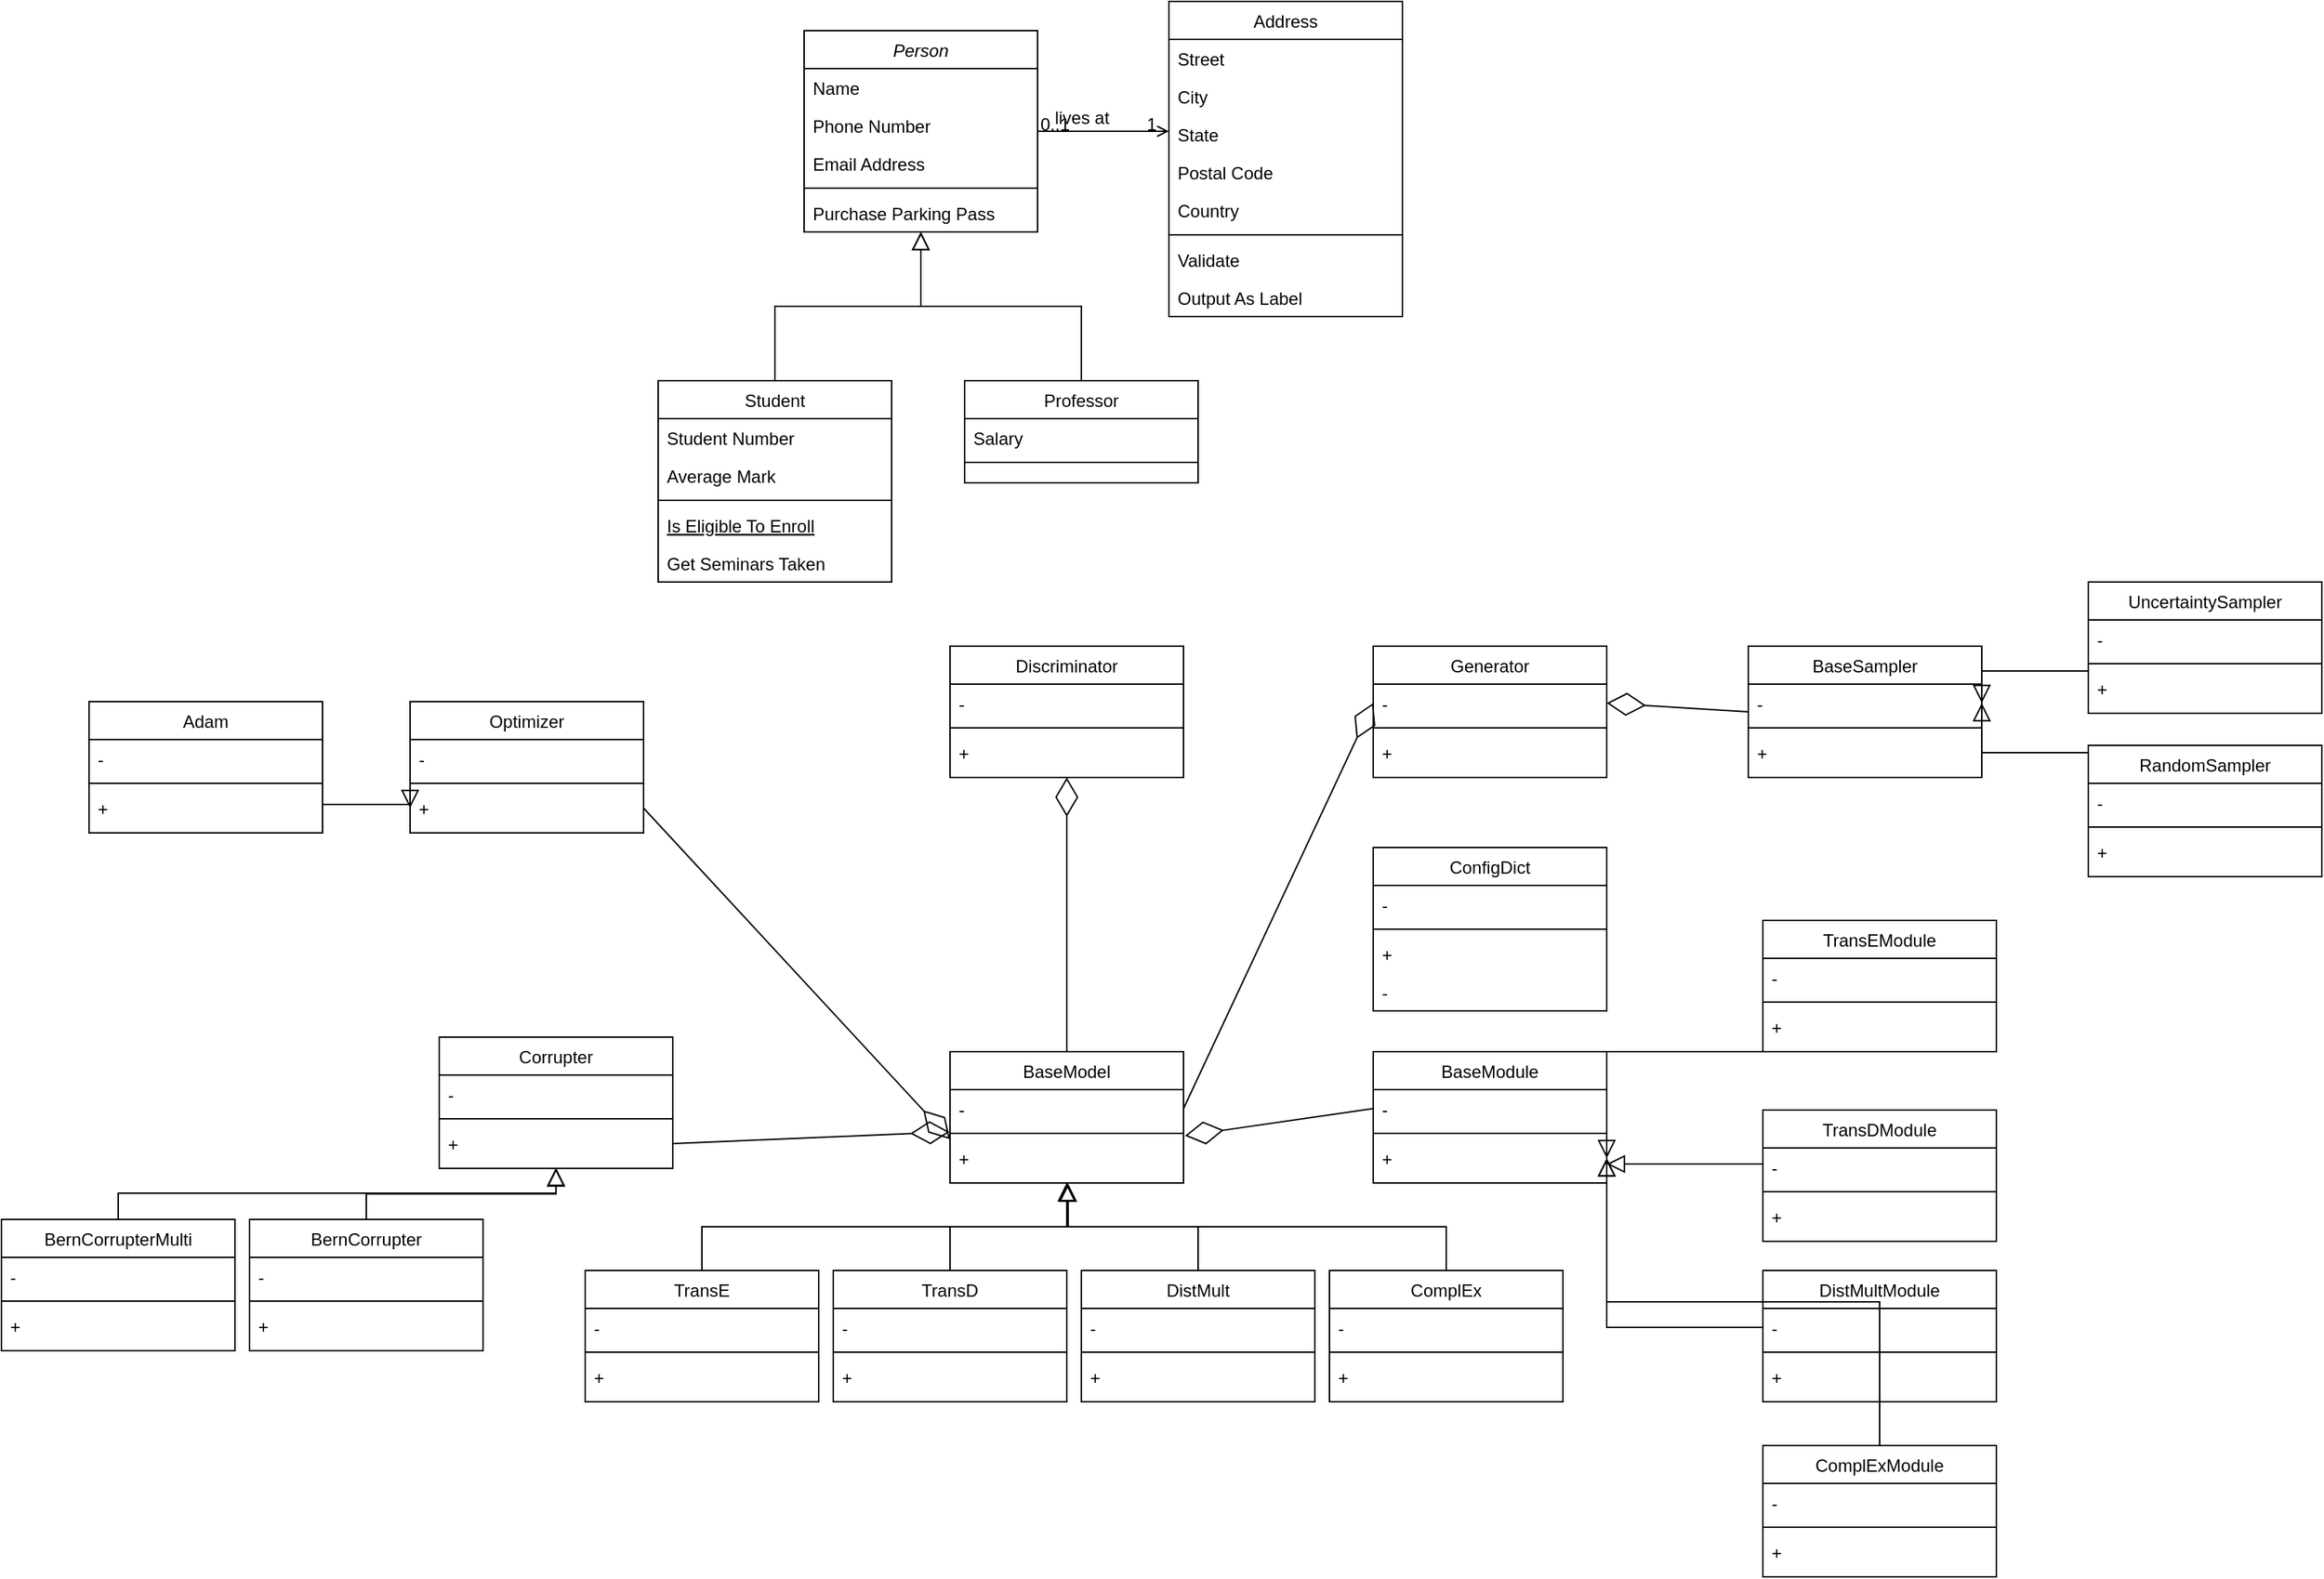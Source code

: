 <mxfile version="15.8.3" type="device"><diagram id="C5RBs43oDa-KdzZeNtuy" name="Page-1"><mxGraphModel dx="1865" dy="1716" grid="1" gridSize="10" guides="1" tooltips="1" connect="1" arrows="1" fold="1" page="1" pageScale="1" pageWidth="827" pageHeight="1169" math="0" shadow="0"><root><mxCell id="WIyWlLk6GJQsqaUBKTNV-0"/><mxCell id="WIyWlLk6GJQsqaUBKTNV-1" parent="WIyWlLk6GJQsqaUBKTNV-0"/><mxCell id="zkfFHV4jXpPFQw0GAbJ--0" value="Person" style="swimlane;fontStyle=2;align=center;verticalAlign=top;childLayout=stackLayout;horizontal=1;startSize=26;horizontalStack=0;resizeParent=1;resizeLast=0;collapsible=1;marginBottom=0;rounded=0;shadow=0;strokeWidth=1;" parent="WIyWlLk6GJQsqaUBKTNV-1" vertex="1"><mxGeometry x="170" y="-850" width="160" height="138" as="geometry"><mxRectangle x="230" y="140" width="160" height="26" as="alternateBounds"/></mxGeometry></mxCell><mxCell id="zkfFHV4jXpPFQw0GAbJ--1" value="Name" style="text;align=left;verticalAlign=top;spacingLeft=4;spacingRight=4;overflow=hidden;rotatable=0;points=[[0,0.5],[1,0.5]];portConstraint=eastwest;" parent="zkfFHV4jXpPFQw0GAbJ--0" vertex="1"><mxGeometry y="26" width="160" height="26" as="geometry"/></mxCell><mxCell id="zkfFHV4jXpPFQw0GAbJ--2" value="Phone Number" style="text;align=left;verticalAlign=top;spacingLeft=4;spacingRight=4;overflow=hidden;rotatable=0;points=[[0,0.5],[1,0.5]];portConstraint=eastwest;rounded=0;shadow=0;html=0;" parent="zkfFHV4jXpPFQw0GAbJ--0" vertex="1"><mxGeometry y="52" width="160" height="26" as="geometry"/></mxCell><mxCell id="zkfFHV4jXpPFQw0GAbJ--3" value="Email Address" style="text;align=left;verticalAlign=top;spacingLeft=4;spacingRight=4;overflow=hidden;rotatable=0;points=[[0,0.5],[1,0.5]];portConstraint=eastwest;rounded=0;shadow=0;html=0;" parent="zkfFHV4jXpPFQw0GAbJ--0" vertex="1"><mxGeometry y="78" width="160" height="26" as="geometry"/></mxCell><mxCell id="zkfFHV4jXpPFQw0GAbJ--4" value="" style="line;html=1;strokeWidth=1;align=left;verticalAlign=middle;spacingTop=-1;spacingLeft=3;spacingRight=3;rotatable=0;labelPosition=right;points=[];portConstraint=eastwest;" parent="zkfFHV4jXpPFQw0GAbJ--0" vertex="1"><mxGeometry y="104" width="160" height="8" as="geometry"/></mxCell><mxCell id="zkfFHV4jXpPFQw0GAbJ--5" value="Purchase Parking Pass" style="text;align=left;verticalAlign=top;spacingLeft=4;spacingRight=4;overflow=hidden;rotatable=0;points=[[0,0.5],[1,0.5]];portConstraint=eastwest;" parent="zkfFHV4jXpPFQw0GAbJ--0" vertex="1"><mxGeometry y="112" width="160" height="26" as="geometry"/></mxCell><mxCell id="zkfFHV4jXpPFQw0GAbJ--6" value="Student" style="swimlane;fontStyle=0;align=center;verticalAlign=top;childLayout=stackLayout;horizontal=1;startSize=26;horizontalStack=0;resizeParent=1;resizeLast=0;collapsible=1;marginBottom=0;rounded=0;shadow=0;strokeWidth=1;" parent="WIyWlLk6GJQsqaUBKTNV-1" vertex="1"><mxGeometry x="70" y="-610" width="160" height="138" as="geometry"><mxRectangle x="130" y="380" width="160" height="26" as="alternateBounds"/></mxGeometry></mxCell><mxCell id="zkfFHV4jXpPFQw0GAbJ--7" value="Student Number" style="text;align=left;verticalAlign=top;spacingLeft=4;spacingRight=4;overflow=hidden;rotatable=0;points=[[0,0.5],[1,0.5]];portConstraint=eastwest;" parent="zkfFHV4jXpPFQw0GAbJ--6" vertex="1"><mxGeometry y="26" width="160" height="26" as="geometry"/></mxCell><mxCell id="zkfFHV4jXpPFQw0GAbJ--8" value="Average Mark" style="text;align=left;verticalAlign=top;spacingLeft=4;spacingRight=4;overflow=hidden;rotatable=0;points=[[0,0.5],[1,0.5]];portConstraint=eastwest;rounded=0;shadow=0;html=0;" parent="zkfFHV4jXpPFQw0GAbJ--6" vertex="1"><mxGeometry y="52" width="160" height="26" as="geometry"/></mxCell><mxCell id="zkfFHV4jXpPFQw0GAbJ--9" value="" style="line;html=1;strokeWidth=1;align=left;verticalAlign=middle;spacingTop=-1;spacingLeft=3;spacingRight=3;rotatable=0;labelPosition=right;points=[];portConstraint=eastwest;" parent="zkfFHV4jXpPFQw0GAbJ--6" vertex="1"><mxGeometry y="78" width="160" height="8" as="geometry"/></mxCell><mxCell id="zkfFHV4jXpPFQw0GAbJ--10" value="Is Eligible To Enroll" style="text;align=left;verticalAlign=top;spacingLeft=4;spacingRight=4;overflow=hidden;rotatable=0;points=[[0,0.5],[1,0.5]];portConstraint=eastwest;fontStyle=4" parent="zkfFHV4jXpPFQw0GAbJ--6" vertex="1"><mxGeometry y="86" width="160" height="26" as="geometry"/></mxCell><mxCell id="zkfFHV4jXpPFQw0GAbJ--11" value="Get Seminars Taken" style="text;align=left;verticalAlign=top;spacingLeft=4;spacingRight=4;overflow=hidden;rotatable=0;points=[[0,0.5],[1,0.5]];portConstraint=eastwest;" parent="zkfFHV4jXpPFQw0GAbJ--6" vertex="1"><mxGeometry y="112" width="160" height="26" as="geometry"/></mxCell><mxCell id="zkfFHV4jXpPFQw0GAbJ--12" value="" style="endArrow=block;endSize=10;endFill=0;shadow=0;strokeWidth=1;rounded=0;edgeStyle=elbowEdgeStyle;elbow=vertical;" parent="WIyWlLk6GJQsqaUBKTNV-1" source="zkfFHV4jXpPFQw0GAbJ--6" target="zkfFHV4jXpPFQw0GAbJ--0" edge="1"><mxGeometry width="160" relative="1" as="geometry"><mxPoint x="150" y="-767" as="sourcePoint"/><mxPoint x="150" y="-767" as="targetPoint"/></mxGeometry></mxCell><mxCell id="zkfFHV4jXpPFQw0GAbJ--13" value="Professor" style="swimlane;fontStyle=0;align=center;verticalAlign=top;childLayout=stackLayout;horizontal=1;startSize=26;horizontalStack=0;resizeParent=1;resizeLast=0;collapsible=1;marginBottom=0;rounded=0;shadow=0;strokeWidth=1;" parent="WIyWlLk6GJQsqaUBKTNV-1" vertex="1"><mxGeometry x="280" y="-610" width="160" height="70" as="geometry"><mxRectangle x="340" y="380" width="170" height="26" as="alternateBounds"/></mxGeometry></mxCell><mxCell id="zkfFHV4jXpPFQw0GAbJ--14" value="Salary" style="text;align=left;verticalAlign=top;spacingLeft=4;spacingRight=4;overflow=hidden;rotatable=0;points=[[0,0.5],[1,0.5]];portConstraint=eastwest;" parent="zkfFHV4jXpPFQw0GAbJ--13" vertex="1"><mxGeometry y="26" width="160" height="26" as="geometry"/></mxCell><mxCell id="zkfFHV4jXpPFQw0GAbJ--15" value="" style="line;html=1;strokeWidth=1;align=left;verticalAlign=middle;spacingTop=-1;spacingLeft=3;spacingRight=3;rotatable=0;labelPosition=right;points=[];portConstraint=eastwest;" parent="zkfFHV4jXpPFQw0GAbJ--13" vertex="1"><mxGeometry y="52" width="160" height="8" as="geometry"/></mxCell><mxCell id="zkfFHV4jXpPFQw0GAbJ--16" value="" style="endArrow=block;endSize=10;endFill=0;shadow=0;strokeWidth=1;rounded=0;edgeStyle=elbowEdgeStyle;elbow=vertical;" parent="WIyWlLk6GJQsqaUBKTNV-1" source="zkfFHV4jXpPFQw0GAbJ--13" target="zkfFHV4jXpPFQw0GAbJ--0" edge="1"><mxGeometry width="160" relative="1" as="geometry"><mxPoint x="160" y="-597" as="sourcePoint"/><mxPoint x="260" y="-699" as="targetPoint"/></mxGeometry></mxCell><mxCell id="zkfFHV4jXpPFQw0GAbJ--17" value="Address" style="swimlane;fontStyle=0;align=center;verticalAlign=top;childLayout=stackLayout;horizontal=1;startSize=26;horizontalStack=0;resizeParent=1;resizeLast=0;collapsible=1;marginBottom=0;rounded=0;shadow=0;strokeWidth=1;" parent="WIyWlLk6GJQsqaUBKTNV-1" vertex="1"><mxGeometry x="420" y="-870" width="160" height="216" as="geometry"><mxRectangle x="550" y="140" width="160" height="26" as="alternateBounds"/></mxGeometry></mxCell><mxCell id="zkfFHV4jXpPFQw0GAbJ--18" value="Street" style="text;align=left;verticalAlign=top;spacingLeft=4;spacingRight=4;overflow=hidden;rotatable=0;points=[[0,0.5],[1,0.5]];portConstraint=eastwest;" parent="zkfFHV4jXpPFQw0GAbJ--17" vertex="1"><mxGeometry y="26" width="160" height="26" as="geometry"/></mxCell><mxCell id="zkfFHV4jXpPFQw0GAbJ--19" value="City" style="text;align=left;verticalAlign=top;spacingLeft=4;spacingRight=4;overflow=hidden;rotatable=0;points=[[0,0.5],[1,0.5]];portConstraint=eastwest;rounded=0;shadow=0;html=0;" parent="zkfFHV4jXpPFQw0GAbJ--17" vertex="1"><mxGeometry y="52" width="160" height="26" as="geometry"/></mxCell><mxCell id="zkfFHV4jXpPFQw0GAbJ--20" value="State" style="text;align=left;verticalAlign=top;spacingLeft=4;spacingRight=4;overflow=hidden;rotatable=0;points=[[0,0.5],[1,0.5]];portConstraint=eastwest;rounded=0;shadow=0;html=0;" parent="zkfFHV4jXpPFQw0GAbJ--17" vertex="1"><mxGeometry y="78" width="160" height="26" as="geometry"/></mxCell><mxCell id="zkfFHV4jXpPFQw0GAbJ--21" value="Postal Code" style="text;align=left;verticalAlign=top;spacingLeft=4;spacingRight=4;overflow=hidden;rotatable=0;points=[[0,0.5],[1,0.5]];portConstraint=eastwest;rounded=0;shadow=0;html=0;" parent="zkfFHV4jXpPFQw0GAbJ--17" vertex="1"><mxGeometry y="104" width="160" height="26" as="geometry"/></mxCell><mxCell id="zkfFHV4jXpPFQw0GAbJ--22" value="Country" style="text;align=left;verticalAlign=top;spacingLeft=4;spacingRight=4;overflow=hidden;rotatable=0;points=[[0,0.5],[1,0.5]];portConstraint=eastwest;rounded=0;shadow=0;html=0;" parent="zkfFHV4jXpPFQw0GAbJ--17" vertex="1"><mxGeometry y="130" width="160" height="26" as="geometry"/></mxCell><mxCell id="zkfFHV4jXpPFQw0GAbJ--23" value="" style="line;html=1;strokeWidth=1;align=left;verticalAlign=middle;spacingTop=-1;spacingLeft=3;spacingRight=3;rotatable=0;labelPosition=right;points=[];portConstraint=eastwest;" parent="zkfFHV4jXpPFQw0GAbJ--17" vertex="1"><mxGeometry y="156" width="160" height="8" as="geometry"/></mxCell><mxCell id="zkfFHV4jXpPFQw0GAbJ--24" value="Validate" style="text;align=left;verticalAlign=top;spacingLeft=4;spacingRight=4;overflow=hidden;rotatable=0;points=[[0,0.5],[1,0.5]];portConstraint=eastwest;" parent="zkfFHV4jXpPFQw0GAbJ--17" vertex="1"><mxGeometry y="164" width="160" height="26" as="geometry"/></mxCell><mxCell id="zkfFHV4jXpPFQw0GAbJ--25" value="Output As Label" style="text;align=left;verticalAlign=top;spacingLeft=4;spacingRight=4;overflow=hidden;rotatable=0;points=[[0,0.5],[1,0.5]];portConstraint=eastwest;" parent="zkfFHV4jXpPFQw0GAbJ--17" vertex="1"><mxGeometry y="190" width="160" height="26" as="geometry"/></mxCell><mxCell id="zkfFHV4jXpPFQw0GAbJ--26" value="" style="endArrow=open;shadow=0;strokeWidth=1;rounded=0;endFill=1;edgeStyle=elbowEdgeStyle;elbow=vertical;" parent="WIyWlLk6GJQsqaUBKTNV-1" source="zkfFHV4jXpPFQw0GAbJ--0" target="zkfFHV4jXpPFQw0GAbJ--17" edge="1"><mxGeometry x="0.5" y="41" relative="1" as="geometry"><mxPoint x="330" y="-778" as="sourcePoint"/><mxPoint x="490" y="-778" as="targetPoint"/><mxPoint x="-40" y="32" as="offset"/></mxGeometry></mxCell><mxCell id="zkfFHV4jXpPFQw0GAbJ--27" value="0..1" style="resizable=0;align=left;verticalAlign=bottom;labelBackgroundColor=none;fontSize=12;" parent="zkfFHV4jXpPFQw0GAbJ--26" connectable="0" vertex="1"><mxGeometry x="-1" relative="1" as="geometry"><mxPoint y="4" as="offset"/></mxGeometry></mxCell><mxCell id="zkfFHV4jXpPFQw0GAbJ--28" value="1" style="resizable=0;align=right;verticalAlign=bottom;labelBackgroundColor=none;fontSize=12;" parent="zkfFHV4jXpPFQw0GAbJ--26" connectable="0" vertex="1"><mxGeometry x="1" relative="1" as="geometry"><mxPoint x="-7" y="4" as="offset"/></mxGeometry></mxCell><mxCell id="zkfFHV4jXpPFQw0GAbJ--29" value="lives at" style="text;html=1;resizable=0;points=[];;align=center;verticalAlign=middle;labelBackgroundColor=none;rounded=0;shadow=0;strokeWidth=1;fontSize=12;" parent="zkfFHV4jXpPFQw0GAbJ--26" vertex="1" connectable="0"><mxGeometry x="0.5" y="49" relative="1" as="geometry"><mxPoint x="-38" y="40" as="offset"/></mxGeometry></mxCell><mxCell id="NubgHJMBc4jNdzSwaArG-0" value="Generator" style="swimlane;fontStyle=0;align=center;verticalAlign=top;childLayout=stackLayout;horizontal=1;startSize=26;horizontalStack=0;resizeParent=1;resizeLast=0;collapsible=1;marginBottom=0;rounded=0;shadow=0;strokeWidth=1;" vertex="1" parent="WIyWlLk6GJQsqaUBKTNV-1"><mxGeometry x="560" y="-428" width="160" height="90" as="geometry"><mxRectangle x="550" y="140" width="160" height="26" as="alternateBounds"/></mxGeometry></mxCell><mxCell id="NubgHJMBc4jNdzSwaArG-5" value="- " style="text;align=left;verticalAlign=top;spacingLeft=4;spacingRight=4;overflow=hidden;rotatable=0;points=[[0,0.5],[1,0.5]];portConstraint=eastwest;rounded=0;shadow=0;html=0;" vertex="1" parent="NubgHJMBc4jNdzSwaArG-0"><mxGeometry y="26" width="160" height="26" as="geometry"/></mxCell><mxCell id="NubgHJMBc4jNdzSwaArG-6" value="" style="line;html=1;strokeWidth=1;align=left;verticalAlign=middle;spacingTop=-1;spacingLeft=3;spacingRight=3;rotatable=0;labelPosition=right;points=[];portConstraint=eastwest;" vertex="1" parent="NubgHJMBc4jNdzSwaArG-0"><mxGeometry y="52" width="160" height="8" as="geometry"/></mxCell><mxCell id="NubgHJMBc4jNdzSwaArG-7" value="+ " style="text;align=left;verticalAlign=top;spacingLeft=4;spacingRight=4;overflow=hidden;rotatable=0;points=[[0,0.5],[1,0.5]];portConstraint=eastwest;" vertex="1" parent="NubgHJMBc4jNdzSwaArG-0"><mxGeometry y="60" width="160" height="26" as="geometry"/></mxCell><mxCell id="NubgHJMBc4jNdzSwaArG-10" value="Discriminator" style="swimlane;fontStyle=0;align=center;verticalAlign=top;childLayout=stackLayout;horizontal=1;startSize=26;horizontalStack=0;resizeParent=1;resizeLast=0;collapsible=1;marginBottom=0;rounded=0;shadow=0;strokeWidth=1;" vertex="1" parent="WIyWlLk6GJQsqaUBKTNV-1"><mxGeometry x="270" y="-428" width="160" height="90" as="geometry"><mxRectangle x="550" y="140" width="160" height="26" as="alternateBounds"/></mxGeometry></mxCell><mxCell id="NubgHJMBc4jNdzSwaArG-11" value="- " style="text;align=left;verticalAlign=top;spacingLeft=4;spacingRight=4;overflow=hidden;rotatable=0;points=[[0,0.5],[1,0.5]];portConstraint=eastwest;rounded=0;shadow=0;html=0;" vertex="1" parent="NubgHJMBc4jNdzSwaArG-10"><mxGeometry y="26" width="160" height="26" as="geometry"/></mxCell><mxCell id="NubgHJMBc4jNdzSwaArG-12" value="" style="line;html=1;strokeWidth=1;align=left;verticalAlign=middle;spacingTop=-1;spacingLeft=3;spacingRight=3;rotatable=0;labelPosition=right;points=[];portConstraint=eastwest;" vertex="1" parent="NubgHJMBc4jNdzSwaArG-10"><mxGeometry y="52" width="160" height="8" as="geometry"/></mxCell><mxCell id="NubgHJMBc4jNdzSwaArG-13" value="+ " style="text;align=left;verticalAlign=top;spacingLeft=4;spacingRight=4;overflow=hidden;rotatable=0;points=[[0,0.5],[1,0.5]];portConstraint=eastwest;" vertex="1" parent="NubgHJMBc4jNdzSwaArG-10"><mxGeometry y="60" width="160" height="26" as="geometry"/></mxCell><mxCell id="NubgHJMBc4jNdzSwaArG-14" value="BaseModel" style="swimlane;fontStyle=0;align=center;verticalAlign=top;childLayout=stackLayout;horizontal=1;startSize=26;horizontalStack=0;resizeParent=1;resizeLast=0;collapsible=1;marginBottom=0;rounded=0;shadow=0;strokeWidth=1;" vertex="1" parent="WIyWlLk6GJQsqaUBKTNV-1"><mxGeometry x="270" y="-150" width="160" height="90" as="geometry"><mxRectangle x="550" y="140" width="160" height="26" as="alternateBounds"/></mxGeometry></mxCell><mxCell id="NubgHJMBc4jNdzSwaArG-15" value="- " style="text;align=left;verticalAlign=top;spacingLeft=4;spacingRight=4;overflow=hidden;rotatable=0;points=[[0,0.5],[1,0.5]];portConstraint=eastwest;rounded=0;shadow=0;html=0;" vertex="1" parent="NubgHJMBc4jNdzSwaArG-14"><mxGeometry y="26" width="160" height="26" as="geometry"/></mxCell><mxCell id="NubgHJMBc4jNdzSwaArG-16" value="" style="line;html=1;strokeWidth=1;align=left;verticalAlign=middle;spacingTop=-1;spacingLeft=3;spacingRight=3;rotatable=0;labelPosition=right;points=[];portConstraint=eastwest;" vertex="1" parent="NubgHJMBc4jNdzSwaArG-14"><mxGeometry y="52" width="160" height="8" as="geometry"/></mxCell><mxCell id="NubgHJMBc4jNdzSwaArG-17" value="+ " style="text;align=left;verticalAlign=top;spacingLeft=4;spacingRight=4;overflow=hidden;rotatable=0;points=[[0,0.5],[1,0.5]];portConstraint=eastwest;" vertex="1" parent="NubgHJMBc4jNdzSwaArG-14"><mxGeometry y="60" width="160" height="26" as="geometry"/></mxCell><mxCell id="NubgHJMBc4jNdzSwaArG-18" value="TransE" style="swimlane;fontStyle=0;align=center;verticalAlign=top;childLayout=stackLayout;horizontal=1;startSize=26;horizontalStack=0;resizeParent=1;resizeLast=0;collapsible=1;marginBottom=0;rounded=0;shadow=0;strokeWidth=1;" vertex="1" parent="WIyWlLk6GJQsqaUBKTNV-1"><mxGeometry x="20" width="160" height="90" as="geometry"><mxRectangle x="550" y="140" width="160" height="26" as="alternateBounds"/></mxGeometry></mxCell><mxCell id="NubgHJMBc4jNdzSwaArG-19" value="- " style="text;align=left;verticalAlign=top;spacingLeft=4;spacingRight=4;overflow=hidden;rotatable=0;points=[[0,0.5],[1,0.5]];portConstraint=eastwest;rounded=0;shadow=0;html=0;" vertex="1" parent="NubgHJMBc4jNdzSwaArG-18"><mxGeometry y="26" width="160" height="26" as="geometry"/></mxCell><mxCell id="NubgHJMBc4jNdzSwaArG-20" value="" style="line;html=1;strokeWidth=1;align=left;verticalAlign=middle;spacingTop=-1;spacingLeft=3;spacingRight=3;rotatable=0;labelPosition=right;points=[];portConstraint=eastwest;" vertex="1" parent="NubgHJMBc4jNdzSwaArG-18"><mxGeometry y="52" width="160" height="8" as="geometry"/></mxCell><mxCell id="NubgHJMBc4jNdzSwaArG-21" value="+ " style="text;align=left;verticalAlign=top;spacingLeft=4;spacingRight=4;overflow=hidden;rotatable=0;points=[[0,0.5],[1,0.5]];portConstraint=eastwest;" vertex="1" parent="NubgHJMBc4jNdzSwaArG-18"><mxGeometry y="60" width="160" height="26" as="geometry"/></mxCell><mxCell id="NubgHJMBc4jNdzSwaArG-22" value="TransD" style="swimlane;fontStyle=0;align=center;verticalAlign=top;childLayout=stackLayout;horizontal=1;startSize=26;horizontalStack=0;resizeParent=1;resizeLast=0;collapsible=1;marginBottom=0;rounded=0;shadow=0;strokeWidth=1;" vertex="1" parent="WIyWlLk6GJQsqaUBKTNV-1"><mxGeometry x="190" width="160" height="90" as="geometry"><mxRectangle x="550" y="140" width="160" height="26" as="alternateBounds"/></mxGeometry></mxCell><mxCell id="NubgHJMBc4jNdzSwaArG-23" value="- " style="text;align=left;verticalAlign=top;spacingLeft=4;spacingRight=4;overflow=hidden;rotatable=0;points=[[0,0.5],[1,0.5]];portConstraint=eastwest;rounded=0;shadow=0;html=0;" vertex="1" parent="NubgHJMBc4jNdzSwaArG-22"><mxGeometry y="26" width="160" height="26" as="geometry"/></mxCell><mxCell id="NubgHJMBc4jNdzSwaArG-24" value="" style="line;html=1;strokeWidth=1;align=left;verticalAlign=middle;spacingTop=-1;spacingLeft=3;spacingRight=3;rotatable=0;labelPosition=right;points=[];portConstraint=eastwest;" vertex="1" parent="NubgHJMBc4jNdzSwaArG-22"><mxGeometry y="52" width="160" height="8" as="geometry"/></mxCell><mxCell id="NubgHJMBc4jNdzSwaArG-25" value="+ " style="text;align=left;verticalAlign=top;spacingLeft=4;spacingRight=4;overflow=hidden;rotatable=0;points=[[0,0.5],[1,0.5]];portConstraint=eastwest;" vertex="1" parent="NubgHJMBc4jNdzSwaArG-22"><mxGeometry y="60" width="160" height="26" as="geometry"/></mxCell><mxCell id="NubgHJMBc4jNdzSwaArG-26" value="DistMult" style="swimlane;fontStyle=0;align=center;verticalAlign=top;childLayout=stackLayout;horizontal=1;startSize=26;horizontalStack=0;resizeParent=1;resizeLast=0;collapsible=1;marginBottom=0;rounded=0;shadow=0;strokeWidth=1;" vertex="1" parent="WIyWlLk6GJQsqaUBKTNV-1"><mxGeometry x="360" width="160" height="90" as="geometry"><mxRectangle x="550" y="140" width="160" height="26" as="alternateBounds"/></mxGeometry></mxCell><mxCell id="NubgHJMBc4jNdzSwaArG-27" value="- " style="text;align=left;verticalAlign=top;spacingLeft=4;spacingRight=4;overflow=hidden;rotatable=0;points=[[0,0.5],[1,0.5]];portConstraint=eastwest;rounded=0;shadow=0;html=0;" vertex="1" parent="NubgHJMBc4jNdzSwaArG-26"><mxGeometry y="26" width="160" height="26" as="geometry"/></mxCell><mxCell id="NubgHJMBc4jNdzSwaArG-28" value="" style="line;html=1;strokeWidth=1;align=left;verticalAlign=middle;spacingTop=-1;spacingLeft=3;spacingRight=3;rotatable=0;labelPosition=right;points=[];portConstraint=eastwest;" vertex="1" parent="NubgHJMBc4jNdzSwaArG-26"><mxGeometry y="52" width="160" height="8" as="geometry"/></mxCell><mxCell id="NubgHJMBc4jNdzSwaArG-29" value="+ " style="text;align=left;verticalAlign=top;spacingLeft=4;spacingRight=4;overflow=hidden;rotatable=0;points=[[0,0.5],[1,0.5]];portConstraint=eastwest;" vertex="1" parent="NubgHJMBc4jNdzSwaArG-26"><mxGeometry y="60" width="160" height="26" as="geometry"/></mxCell><mxCell id="NubgHJMBc4jNdzSwaArG-30" value="ComplEx" style="swimlane;fontStyle=0;align=center;verticalAlign=top;childLayout=stackLayout;horizontal=1;startSize=26;horizontalStack=0;resizeParent=1;resizeLast=0;collapsible=1;marginBottom=0;rounded=0;shadow=0;strokeWidth=1;" vertex="1" parent="WIyWlLk6GJQsqaUBKTNV-1"><mxGeometry x="530" width="160" height="90" as="geometry"><mxRectangle x="550" y="140" width="160" height="26" as="alternateBounds"/></mxGeometry></mxCell><mxCell id="NubgHJMBc4jNdzSwaArG-31" value="- " style="text;align=left;verticalAlign=top;spacingLeft=4;spacingRight=4;overflow=hidden;rotatable=0;points=[[0,0.5],[1,0.5]];portConstraint=eastwest;rounded=0;shadow=0;html=0;" vertex="1" parent="NubgHJMBc4jNdzSwaArG-30"><mxGeometry y="26" width="160" height="26" as="geometry"/></mxCell><mxCell id="NubgHJMBc4jNdzSwaArG-32" value="" style="line;html=1;strokeWidth=1;align=left;verticalAlign=middle;spacingTop=-1;spacingLeft=3;spacingRight=3;rotatable=0;labelPosition=right;points=[];portConstraint=eastwest;" vertex="1" parent="NubgHJMBc4jNdzSwaArG-30"><mxGeometry y="52" width="160" height="8" as="geometry"/></mxCell><mxCell id="NubgHJMBc4jNdzSwaArG-33" value="+ " style="text;align=left;verticalAlign=top;spacingLeft=4;spacingRight=4;overflow=hidden;rotatable=0;points=[[0,0.5],[1,0.5]];portConstraint=eastwest;" vertex="1" parent="NubgHJMBc4jNdzSwaArG-30"><mxGeometry y="60" width="160" height="26" as="geometry"/></mxCell><mxCell id="NubgHJMBc4jNdzSwaArG-34" value="BaseModule" style="swimlane;fontStyle=0;align=center;verticalAlign=top;childLayout=stackLayout;horizontal=1;startSize=26;horizontalStack=0;resizeParent=1;resizeLast=0;collapsible=1;marginBottom=0;rounded=0;shadow=0;strokeWidth=1;" vertex="1" parent="WIyWlLk6GJQsqaUBKTNV-1"><mxGeometry x="560" y="-150" width="160" height="90" as="geometry"><mxRectangle x="550" y="140" width="160" height="26" as="alternateBounds"/></mxGeometry></mxCell><mxCell id="NubgHJMBc4jNdzSwaArG-35" value="- " style="text;align=left;verticalAlign=top;spacingLeft=4;spacingRight=4;overflow=hidden;rotatable=0;points=[[0,0.5],[1,0.5]];portConstraint=eastwest;rounded=0;shadow=0;html=0;" vertex="1" parent="NubgHJMBc4jNdzSwaArG-34"><mxGeometry y="26" width="160" height="26" as="geometry"/></mxCell><mxCell id="NubgHJMBc4jNdzSwaArG-36" value="" style="line;html=1;strokeWidth=1;align=left;verticalAlign=middle;spacingTop=-1;spacingLeft=3;spacingRight=3;rotatable=0;labelPosition=right;points=[];portConstraint=eastwest;" vertex="1" parent="NubgHJMBc4jNdzSwaArG-34"><mxGeometry y="52" width="160" height="8" as="geometry"/></mxCell><mxCell id="NubgHJMBc4jNdzSwaArG-37" value="+ " style="text;align=left;verticalAlign=top;spacingLeft=4;spacingRight=4;overflow=hidden;rotatable=0;points=[[0,0.5],[1,0.5]];portConstraint=eastwest;" vertex="1" parent="NubgHJMBc4jNdzSwaArG-34"><mxGeometry y="60" width="160" height="26" as="geometry"/></mxCell><mxCell id="NubgHJMBc4jNdzSwaArG-38" value="TransEModule" style="swimlane;fontStyle=0;align=center;verticalAlign=top;childLayout=stackLayout;horizontal=1;startSize=26;horizontalStack=0;resizeParent=1;resizeLast=0;collapsible=1;marginBottom=0;rounded=0;shadow=0;strokeWidth=1;" vertex="1" parent="WIyWlLk6GJQsqaUBKTNV-1"><mxGeometry x="827" y="-240" width="160" height="90" as="geometry"><mxRectangle x="550" y="140" width="160" height="26" as="alternateBounds"/></mxGeometry></mxCell><mxCell id="NubgHJMBc4jNdzSwaArG-39" value="- " style="text;align=left;verticalAlign=top;spacingLeft=4;spacingRight=4;overflow=hidden;rotatable=0;points=[[0,0.5],[1,0.5]];portConstraint=eastwest;rounded=0;shadow=0;html=0;" vertex="1" parent="NubgHJMBc4jNdzSwaArG-38"><mxGeometry y="26" width="160" height="26" as="geometry"/></mxCell><mxCell id="NubgHJMBc4jNdzSwaArG-40" value="" style="line;html=1;strokeWidth=1;align=left;verticalAlign=middle;spacingTop=-1;spacingLeft=3;spacingRight=3;rotatable=0;labelPosition=right;points=[];portConstraint=eastwest;" vertex="1" parent="NubgHJMBc4jNdzSwaArG-38"><mxGeometry y="52" width="160" height="8" as="geometry"/></mxCell><mxCell id="NubgHJMBc4jNdzSwaArG-41" value="+ " style="text;align=left;verticalAlign=top;spacingLeft=4;spacingRight=4;overflow=hidden;rotatable=0;points=[[0,0.5],[1,0.5]];portConstraint=eastwest;" vertex="1" parent="NubgHJMBc4jNdzSwaArG-38"><mxGeometry y="60" width="160" height="26" as="geometry"/></mxCell><mxCell id="NubgHJMBc4jNdzSwaArG-42" value="TransDModule" style="swimlane;fontStyle=0;align=center;verticalAlign=top;childLayout=stackLayout;horizontal=1;startSize=26;horizontalStack=0;resizeParent=1;resizeLast=0;collapsible=1;marginBottom=0;rounded=0;shadow=0;strokeWidth=1;" vertex="1" parent="WIyWlLk6GJQsqaUBKTNV-1"><mxGeometry x="827" y="-110" width="160" height="90" as="geometry"><mxRectangle x="550" y="140" width="160" height="26" as="alternateBounds"/></mxGeometry></mxCell><mxCell id="NubgHJMBc4jNdzSwaArG-43" value="- " style="text;align=left;verticalAlign=top;spacingLeft=4;spacingRight=4;overflow=hidden;rotatable=0;points=[[0,0.5],[1,0.5]];portConstraint=eastwest;rounded=0;shadow=0;html=0;" vertex="1" parent="NubgHJMBc4jNdzSwaArG-42"><mxGeometry y="26" width="160" height="26" as="geometry"/></mxCell><mxCell id="NubgHJMBc4jNdzSwaArG-44" value="" style="line;html=1;strokeWidth=1;align=left;verticalAlign=middle;spacingTop=-1;spacingLeft=3;spacingRight=3;rotatable=0;labelPosition=right;points=[];portConstraint=eastwest;" vertex="1" parent="NubgHJMBc4jNdzSwaArG-42"><mxGeometry y="52" width="160" height="8" as="geometry"/></mxCell><mxCell id="NubgHJMBc4jNdzSwaArG-45" value="+ " style="text;align=left;verticalAlign=top;spacingLeft=4;spacingRight=4;overflow=hidden;rotatable=0;points=[[0,0.5],[1,0.5]];portConstraint=eastwest;" vertex="1" parent="NubgHJMBc4jNdzSwaArG-42"><mxGeometry y="60" width="160" height="26" as="geometry"/></mxCell><mxCell id="NubgHJMBc4jNdzSwaArG-46" value="DistMultModule" style="swimlane;fontStyle=0;align=center;verticalAlign=top;childLayout=stackLayout;horizontal=1;startSize=26;horizontalStack=0;resizeParent=1;resizeLast=0;collapsible=1;marginBottom=0;rounded=0;shadow=0;strokeWidth=1;" vertex="1" parent="WIyWlLk6GJQsqaUBKTNV-1"><mxGeometry x="827" width="160" height="90" as="geometry"><mxRectangle x="550" y="140" width="160" height="26" as="alternateBounds"/></mxGeometry></mxCell><mxCell id="NubgHJMBc4jNdzSwaArG-47" value="- " style="text;align=left;verticalAlign=top;spacingLeft=4;spacingRight=4;overflow=hidden;rotatable=0;points=[[0,0.5],[1,0.5]];portConstraint=eastwest;rounded=0;shadow=0;html=0;" vertex="1" parent="NubgHJMBc4jNdzSwaArG-46"><mxGeometry y="26" width="160" height="26" as="geometry"/></mxCell><mxCell id="NubgHJMBc4jNdzSwaArG-48" value="" style="line;html=1;strokeWidth=1;align=left;verticalAlign=middle;spacingTop=-1;spacingLeft=3;spacingRight=3;rotatable=0;labelPosition=right;points=[];portConstraint=eastwest;" vertex="1" parent="NubgHJMBc4jNdzSwaArG-46"><mxGeometry y="52" width="160" height="8" as="geometry"/></mxCell><mxCell id="NubgHJMBc4jNdzSwaArG-49" value="+ " style="text;align=left;verticalAlign=top;spacingLeft=4;spacingRight=4;overflow=hidden;rotatable=0;points=[[0,0.5],[1,0.5]];portConstraint=eastwest;" vertex="1" parent="NubgHJMBc4jNdzSwaArG-46"><mxGeometry y="60" width="160" height="26" as="geometry"/></mxCell><mxCell id="NubgHJMBc4jNdzSwaArG-50" value="ComplExModule" style="swimlane;fontStyle=0;align=center;verticalAlign=top;childLayout=stackLayout;horizontal=1;startSize=26;horizontalStack=0;resizeParent=1;resizeLast=0;collapsible=1;marginBottom=0;rounded=0;shadow=0;strokeWidth=1;" vertex="1" parent="WIyWlLk6GJQsqaUBKTNV-1"><mxGeometry x="827" y="120" width="160" height="90" as="geometry"><mxRectangle x="550" y="140" width="160" height="26" as="alternateBounds"/></mxGeometry></mxCell><mxCell id="NubgHJMBc4jNdzSwaArG-51" value="- " style="text;align=left;verticalAlign=top;spacingLeft=4;spacingRight=4;overflow=hidden;rotatable=0;points=[[0,0.5],[1,0.5]];portConstraint=eastwest;rounded=0;shadow=0;html=0;" vertex="1" parent="NubgHJMBc4jNdzSwaArG-50"><mxGeometry y="26" width="160" height="26" as="geometry"/></mxCell><mxCell id="NubgHJMBc4jNdzSwaArG-52" value="" style="line;html=1;strokeWidth=1;align=left;verticalAlign=middle;spacingTop=-1;spacingLeft=3;spacingRight=3;rotatable=0;labelPosition=right;points=[];portConstraint=eastwest;" vertex="1" parent="NubgHJMBc4jNdzSwaArG-50"><mxGeometry y="52" width="160" height="8" as="geometry"/></mxCell><mxCell id="NubgHJMBc4jNdzSwaArG-53" value="+ " style="text;align=left;verticalAlign=top;spacingLeft=4;spacingRight=4;overflow=hidden;rotatable=0;points=[[0,0.5],[1,0.5]];portConstraint=eastwest;" vertex="1" parent="NubgHJMBc4jNdzSwaArG-50"><mxGeometry y="60" width="160" height="26" as="geometry"/></mxCell><mxCell id="NubgHJMBc4jNdzSwaArG-54" value="BaseSampler" style="swimlane;fontStyle=0;align=center;verticalAlign=top;childLayout=stackLayout;horizontal=1;startSize=26;horizontalStack=0;resizeParent=1;resizeLast=0;collapsible=1;marginBottom=0;rounded=0;shadow=0;strokeWidth=1;" vertex="1" parent="WIyWlLk6GJQsqaUBKTNV-1"><mxGeometry x="817" y="-428" width="160" height="90" as="geometry"><mxRectangle x="550" y="140" width="160" height="26" as="alternateBounds"/></mxGeometry></mxCell><mxCell id="NubgHJMBc4jNdzSwaArG-55" value="- " style="text;align=left;verticalAlign=top;spacingLeft=4;spacingRight=4;overflow=hidden;rotatable=0;points=[[0,0.5],[1,0.5]];portConstraint=eastwest;rounded=0;shadow=0;html=0;" vertex="1" parent="NubgHJMBc4jNdzSwaArG-54"><mxGeometry y="26" width="160" height="26" as="geometry"/></mxCell><mxCell id="NubgHJMBc4jNdzSwaArG-56" value="" style="line;html=1;strokeWidth=1;align=left;verticalAlign=middle;spacingTop=-1;spacingLeft=3;spacingRight=3;rotatable=0;labelPosition=right;points=[];portConstraint=eastwest;" vertex="1" parent="NubgHJMBc4jNdzSwaArG-54"><mxGeometry y="52" width="160" height="8" as="geometry"/></mxCell><mxCell id="NubgHJMBc4jNdzSwaArG-57" value="+ " style="text;align=left;verticalAlign=top;spacingLeft=4;spacingRight=4;overflow=hidden;rotatable=0;points=[[0,0.5],[1,0.5]];portConstraint=eastwest;" vertex="1" parent="NubgHJMBc4jNdzSwaArG-54"><mxGeometry y="60" width="160" height="26" as="geometry"/></mxCell><mxCell id="NubgHJMBc4jNdzSwaArG-58" value="RandomSampler" style="swimlane;fontStyle=0;align=center;verticalAlign=top;childLayout=stackLayout;horizontal=1;startSize=26;horizontalStack=0;resizeParent=1;resizeLast=0;collapsible=1;marginBottom=0;rounded=0;shadow=0;strokeWidth=1;" vertex="1" parent="WIyWlLk6GJQsqaUBKTNV-1"><mxGeometry x="1050" y="-360" width="160" height="90" as="geometry"><mxRectangle x="550" y="140" width="160" height="26" as="alternateBounds"/></mxGeometry></mxCell><mxCell id="NubgHJMBc4jNdzSwaArG-59" value="- " style="text;align=left;verticalAlign=top;spacingLeft=4;spacingRight=4;overflow=hidden;rotatable=0;points=[[0,0.5],[1,0.5]];portConstraint=eastwest;rounded=0;shadow=0;html=0;" vertex="1" parent="NubgHJMBc4jNdzSwaArG-58"><mxGeometry y="26" width="160" height="26" as="geometry"/></mxCell><mxCell id="NubgHJMBc4jNdzSwaArG-60" value="" style="line;html=1;strokeWidth=1;align=left;verticalAlign=middle;spacingTop=-1;spacingLeft=3;spacingRight=3;rotatable=0;labelPosition=right;points=[];portConstraint=eastwest;" vertex="1" parent="NubgHJMBc4jNdzSwaArG-58"><mxGeometry y="52" width="160" height="8" as="geometry"/></mxCell><mxCell id="NubgHJMBc4jNdzSwaArG-61" value="+ " style="text;align=left;verticalAlign=top;spacingLeft=4;spacingRight=4;overflow=hidden;rotatable=0;points=[[0,0.5],[1,0.5]];portConstraint=eastwest;" vertex="1" parent="NubgHJMBc4jNdzSwaArG-58"><mxGeometry y="60" width="160" height="26" as="geometry"/></mxCell><mxCell id="NubgHJMBc4jNdzSwaArG-62" value="UncertaintySampler" style="swimlane;fontStyle=0;align=center;verticalAlign=top;childLayout=stackLayout;horizontal=1;startSize=26;horizontalStack=0;resizeParent=1;resizeLast=0;collapsible=1;marginBottom=0;rounded=0;shadow=0;strokeWidth=1;" vertex="1" parent="WIyWlLk6GJQsqaUBKTNV-1"><mxGeometry x="1050" y="-472" width="160" height="90" as="geometry"><mxRectangle x="550" y="140" width="160" height="26" as="alternateBounds"/></mxGeometry></mxCell><mxCell id="NubgHJMBc4jNdzSwaArG-63" value="- " style="text;align=left;verticalAlign=top;spacingLeft=4;spacingRight=4;overflow=hidden;rotatable=0;points=[[0,0.5],[1,0.5]];portConstraint=eastwest;rounded=0;shadow=0;html=0;" vertex="1" parent="NubgHJMBc4jNdzSwaArG-62"><mxGeometry y="26" width="160" height="26" as="geometry"/></mxCell><mxCell id="NubgHJMBc4jNdzSwaArG-64" value="" style="line;html=1;strokeWidth=1;align=left;verticalAlign=middle;spacingTop=-1;spacingLeft=3;spacingRight=3;rotatable=0;labelPosition=right;points=[];portConstraint=eastwest;" vertex="1" parent="NubgHJMBc4jNdzSwaArG-62"><mxGeometry y="52" width="160" height="8" as="geometry"/></mxCell><mxCell id="NubgHJMBc4jNdzSwaArG-65" value="+ " style="text;align=left;verticalAlign=top;spacingLeft=4;spacingRight=4;overflow=hidden;rotatable=0;points=[[0,0.5],[1,0.5]];portConstraint=eastwest;" vertex="1" parent="NubgHJMBc4jNdzSwaArG-62"><mxGeometry y="60" width="160" height="26" as="geometry"/></mxCell><mxCell id="NubgHJMBc4jNdzSwaArG-66" value="BernCorrupterMulti" style="swimlane;fontStyle=0;align=center;verticalAlign=top;childLayout=stackLayout;horizontal=1;startSize=26;horizontalStack=0;resizeParent=1;resizeLast=0;collapsible=1;marginBottom=0;rounded=0;shadow=0;strokeWidth=1;" vertex="1" parent="WIyWlLk6GJQsqaUBKTNV-1"><mxGeometry x="-380" y="-35" width="160" height="90" as="geometry"><mxRectangle x="550" y="140" width="160" height="26" as="alternateBounds"/></mxGeometry></mxCell><mxCell id="NubgHJMBc4jNdzSwaArG-67" value="- " style="text;align=left;verticalAlign=top;spacingLeft=4;spacingRight=4;overflow=hidden;rotatable=0;points=[[0,0.5],[1,0.5]];portConstraint=eastwest;rounded=0;shadow=0;html=0;" vertex="1" parent="NubgHJMBc4jNdzSwaArG-66"><mxGeometry y="26" width="160" height="26" as="geometry"/></mxCell><mxCell id="NubgHJMBc4jNdzSwaArG-68" value="" style="line;html=1;strokeWidth=1;align=left;verticalAlign=middle;spacingTop=-1;spacingLeft=3;spacingRight=3;rotatable=0;labelPosition=right;points=[];portConstraint=eastwest;" vertex="1" parent="NubgHJMBc4jNdzSwaArG-66"><mxGeometry y="52" width="160" height="8" as="geometry"/></mxCell><mxCell id="NubgHJMBc4jNdzSwaArG-69" value="+ " style="text;align=left;verticalAlign=top;spacingLeft=4;spacingRight=4;overflow=hidden;rotatable=0;points=[[0,0.5],[1,0.5]];portConstraint=eastwest;" vertex="1" parent="NubgHJMBc4jNdzSwaArG-66"><mxGeometry y="60" width="160" height="26" as="geometry"/></mxCell><mxCell id="NubgHJMBc4jNdzSwaArG-70" value="Corrupter" style="swimlane;fontStyle=0;align=center;verticalAlign=top;childLayout=stackLayout;horizontal=1;startSize=26;horizontalStack=0;resizeParent=1;resizeLast=0;collapsible=1;marginBottom=0;rounded=0;shadow=0;strokeWidth=1;" vertex="1" parent="WIyWlLk6GJQsqaUBKTNV-1"><mxGeometry x="-80" y="-160" width="160" height="90" as="geometry"><mxRectangle x="550" y="140" width="160" height="26" as="alternateBounds"/></mxGeometry></mxCell><mxCell id="NubgHJMBc4jNdzSwaArG-71" value="- " style="text;align=left;verticalAlign=top;spacingLeft=4;spacingRight=4;overflow=hidden;rotatable=0;points=[[0,0.5],[1,0.5]];portConstraint=eastwest;rounded=0;shadow=0;html=0;" vertex="1" parent="NubgHJMBc4jNdzSwaArG-70"><mxGeometry y="26" width="160" height="26" as="geometry"/></mxCell><mxCell id="NubgHJMBc4jNdzSwaArG-72" value="" style="line;html=1;strokeWidth=1;align=left;verticalAlign=middle;spacingTop=-1;spacingLeft=3;spacingRight=3;rotatable=0;labelPosition=right;points=[];portConstraint=eastwest;" vertex="1" parent="NubgHJMBc4jNdzSwaArG-70"><mxGeometry y="52" width="160" height="8" as="geometry"/></mxCell><mxCell id="NubgHJMBc4jNdzSwaArG-73" value="+ " style="text;align=left;verticalAlign=top;spacingLeft=4;spacingRight=4;overflow=hidden;rotatable=0;points=[[0,0.5],[1,0.5]];portConstraint=eastwest;" vertex="1" parent="NubgHJMBc4jNdzSwaArG-70"><mxGeometry y="60" width="160" height="26" as="geometry"/></mxCell><mxCell id="NubgHJMBc4jNdzSwaArG-74" value="BernCorrupter" style="swimlane;fontStyle=0;align=center;verticalAlign=top;childLayout=stackLayout;horizontal=1;startSize=26;horizontalStack=0;resizeParent=1;resizeLast=0;collapsible=1;marginBottom=0;rounded=0;shadow=0;strokeWidth=1;" vertex="1" parent="WIyWlLk6GJQsqaUBKTNV-1"><mxGeometry x="-210" y="-35" width="160" height="90" as="geometry"><mxRectangle x="550" y="140" width="160" height="26" as="alternateBounds"/></mxGeometry></mxCell><mxCell id="NubgHJMBc4jNdzSwaArG-75" value="- " style="text;align=left;verticalAlign=top;spacingLeft=4;spacingRight=4;overflow=hidden;rotatable=0;points=[[0,0.5],[1,0.5]];portConstraint=eastwest;rounded=0;shadow=0;html=0;" vertex="1" parent="NubgHJMBc4jNdzSwaArG-74"><mxGeometry y="26" width="160" height="26" as="geometry"/></mxCell><mxCell id="NubgHJMBc4jNdzSwaArG-76" value="" style="line;html=1;strokeWidth=1;align=left;verticalAlign=middle;spacingTop=-1;spacingLeft=3;spacingRight=3;rotatable=0;labelPosition=right;points=[];portConstraint=eastwest;" vertex="1" parent="NubgHJMBc4jNdzSwaArG-74"><mxGeometry y="52" width="160" height="8" as="geometry"/></mxCell><mxCell id="NubgHJMBc4jNdzSwaArG-77" value="+ " style="text;align=left;verticalAlign=top;spacingLeft=4;spacingRight=4;overflow=hidden;rotatable=0;points=[[0,0.5],[1,0.5]];portConstraint=eastwest;" vertex="1" parent="NubgHJMBc4jNdzSwaArG-74"><mxGeometry y="60" width="160" height="26" as="geometry"/></mxCell><mxCell id="NubgHJMBc4jNdzSwaArG-78" value="ConfigDict" style="swimlane;fontStyle=0;align=center;verticalAlign=top;childLayout=stackLayout;horizontal=1;startSize=26;horizontalStack=0;resizeParent=1;resizeLast=0;collapsible=1;marginBottom=0;rounded=0;shadow=0;strokeWidth=1;" vertex="1" parent="WIyWlLk6GJQsqaUBKTNV-1"><mxGeometry x="560" y="-290" width="160" height="112" as="geometry"><mxRectangle x="550" y="140" width="160" height="26" as="alternateBounds"/></mxGeometry></mxCell><mxCell id="NubgHJMBc4jNdzSwaArG-79" value="- " style="text;align=left;verticalAlign=top;spacingLeft=4;spacingRight=4;overflow=hidden;rotatable=0;points=[[0,0.5],[1,0.5]];portConstraint=eastwest;rounded=0;shadow=0;html=0;" vertex="1" parent="NubgHJMBc4jNdzSwaArG-78"><mxGeometry y="26" width="160" height="26" as="geometry"/></mxCell><mxCell id="NubgHJMBc4jNdzSwaArG-80" value="" style="line;html=1;strokeWidth=1;align=left;verticalAlign=middle;spacingTop=-1;spacingLeft=3;spacingRight=3;rotatable=0;labelPosition=right;points=[];portConstraint=eastwest;" vertex="1" parent="NubgHJMBc4jNdzSwaArG-78"><mxGeometry y="52" width="160" height="8" as="geometry"/></mxCell><mxCell id="NubgHJMBc4jNdzSwaArG-81" value="+ " style="text;align=left;verticalAlign=top;spacingLeft=4;spacingRight=4;overflow=hidden;rotatable=0;points=[[0,0.5],[1,0.5]];portConstraint=eastwest;" vertex="1" parent="NubgHJMBc4jNdzSwaArG-78"><mxGeometry y="60" width="160" height="26" as="geometry"/></mxCell><mxCell id="NubgHJMBc4jNdzSwaArG-87" value="- " style="text;align=left;verticalAlign=top;spacingLeft=4;spacingRight=4;overflow=hidden;rotatable=0;points=[[0,0.5],[1,0.5]];portConstraint=eastwest;rounded=0;shadow=0;html=0;" vertex="1" parent="NubgHJMBc4jNdzSwaArG-78"><mxGeometry y="86" width="160" height="26" as="geometry"/></mxCell><mxCell id="NubgHJMBc4jNdzSwaArG-82" value="Optimizer" style="swimlane;fontStyle=0;align=center;verticalAlign=top;childLayout=stackLayout;horizontal=1;startSize=26;horizontalStack=0;resizeParent=1;resizeLast=0;collapsible=1;marginBottom=0;rounded=0;shadow=0;strokeWidth=1;" vertex="1" parent="WIyWlLk6GJQsqaUBKTNV-1"><mxGeometry x="-100" y="-390" width="160" height="90" as="geometry"><mxRectangle x="550" y="140" width="160" height="26" as="alternateBounds"/></mxGeometry></mxCell><mxCell id="NubgHJMBc4jNdzSwaArG-83" value="- " style="text;align=left;verticalAlign=top;spacingLeft=4;spacingRight=4;overflow=hidden;rotatable=0;points=[[0,0.5],[1,0.5]];portConstraint=eastwest;rounded=0;shadow=0;html=0;" vertex="1" parent="NubgHJMBc4jNdzSwaArG-82"><mxGeometry y="26" width="160" height="26" as="geometry"/></mxCell><mxCell id="NubgHJMBc4jNdzSwaArG-84" value="" style="line;html=1;strokeWidth=1;align=left;verticalAlign=middle;spacingTop=-1;spacingLeft=3;spacingRight=3;rotatable=0;labelPosition=right;points=[];portConstraint=eastwest;" vertex="1" parent="NubgHJMBc4jNdzSwaArG-82"><mxGeometry y="52" width="160" height="8" as="geometry"/></mxCell><mxCell id="NubgHJMBc4jNdzSwaArG-85" value="+ " style="text;align=left;verticalAlign=top;spacingLeft=4;spacingRight=4;overflow=hidden;rotatable=0;points=[[0,0.5],[1,0.5]];portConstraint=eastwest;" vertex="1" parent="NubgHJMBc4jNdzSwaArG-82"><mxGeometry y="60" width="160" height="26" as="geometry"/></mxCell><mxCell id="NubgHJMBc4jNdzSwaArG-86" value="Adam" style="swimlane;fontStyle=0;align=center;verticalAlign=top;childLayout=stackLayout;horizontal=1;startSize=26;horizontalStack=0;resizeParent=1;resizeLast=0;collapsible=1;marginBottom=0;rounded=0;shadow=0;strokeWidth=1;" vertex="1" parent="WIyWlLk6GJQsqaUBKTNV-1"><mxGeometry x="-320" y="-390" width="160" height="90" as="geometry"><mxRectangle x="550" y="140" width="160" height="26" as="alternateBounds"/></mxGeometry></mxCell><mxCell id="NubgHJMBc4jNdzSwaArG-115" value="- " style="text;align=left;verticalAlign=top;spacingLeft=4;spacingRight=4;overflow=hidden;rotatable=0;points=[[0,0.5],[1,0.5]];portConstraint=eastwest;rounded=0;shadow=0;html=0;" vertex="1" parent="NubgHJMBc4jNdzSwaArG-86"><mxGeometry y="26" width="160" height="26" as="geometry"/></mxCell><mxCell id="NubgHJMBc4jNdzSwaArG-88" value="" style="line;html=1;strokeWidth=1;align=left;verticalAlign=middle;spacingTop=-1;spacingLeft=3;spacingRight=3;rotatable=0;labelPosition=right;points=[];portConstraint=eastwest;" vertex="1" parent="NubgHJMBc4jNdzSwaArG-86"><mxGeometry y="52" width="160" height="8" as="geometry"/></mxCell><mxCell id="NubgHJMBc4jNdzSwaArG-89" value="+ " style="text;align=left;verticalAlign=top;spacingLeft=4;spacingRight=4;overflow=hidden;rotatable=0;points=[[0,0.5],[1,0.5]];portConstraint=eastwest;" vertex="1" parent="NubgHJMBc4jNdzSwaArG-86"><mxGeometry y="60" width="160" height="26" as="geometry"/></mxCell><mxCell id="NubgHJMBc4jNdzSwaArG-90" value="" style="endArrow=block;endSize=10;endFill=0;shadow=0;strokeWidth=1;rounded=0;edgeStyle=elbowEdgeStyle;elbow=vertical;entryX=1;entryY=0.5;entryDx=0;entryDy=0;exitX=0;exitY=0.5;exitDx=0;exitDy=0;" edge="1" parent="WIyWlLk6GJQsqaUBKTNV-1" source="NubgHJMBc4jNdzSwaArG-63" target="NubgHJMBc4jNdzSwaArG-55"><mxGeometry width="160" relative="1" as="geometry"><mxPoint x="1010" y="-460" as="sourcePoint"/><mxPoint x="960" y="-462" as="targetPoint"/></mxGeometry></mxCell><mxCell id="NubgHJMBc4jNdzSwaArG-91" value="" style="endArrow=block;endSize=10;endFill=0;shadow=0;strokeWidth=1;rounded=0;edgeStyle=elbowEdgeStyle;elbow=vertical;entryX=1;entryY=0.5;entryDx=0;entryDy=0;exitX=0;exitY=0.5;exitDx=0;exitDy=0;" edge="1" parent="WIyWlLk6GJQsqaUBKTNV-1" source="NubgHJMBc4jNdzSwaArG-59" target="NubgHJMBc4jNdzSwaArG-55"><mxGeometry width="160" relative="1" as="geometry"><mxPoint x="1010" y="-252" as="sourcePoint"/><mxPoint x="880" y="-312" as="targetPoint"/></mxGeometry></mxCell><mxCell id="NubgHJMBc4jNdzSwaArG-92" value="" style="endArrow=block;endSize=10;endFill=0;shadow=0;strokeWidth=1;rounded=0;edgeStyle=elbowEdgeStyle;elbow=vertical;entryX=0.5;entryY=1;entryDx=0;entryDy=0;exitX=0.5;exitY=0;exitDx=0;exitDy=0;" edge="1" parent="WIyWlLk6GJQsqaUBKTNV-1" source="NubgHJMBc4jNdzSwaArG-18" target="NubgHJMBc4jNdzSwaArG-14"><mxGeometry width="160" relative="1" as="geometry"><mxPoint x="630" y="-120" as="sourcePoint"/><mxPoint x="717" y="-180" as="targetPoint"/></mxGeometry></mxCell><mxCell id="NubgHJMBc4jNdzSwaArG-93" value="" style="endArrow=block;endSize=10;endFill=0;shadow=0;strokeWidth=1;rounded=0;edgeStyle=elbowEdgeStyle;elbow=vertical;entryX=0.505;entryY=1.169;entryDx=0;entryDy=0;exitX=0.5;exitY=0;exitDx=0;exitDy=0;entryPerimeter=0;" edge="1" parent="WIyWlLk6GJQsqaUBKTNV-1" source="NubgHJMBc4jNdzSwaArG-30" target="NubgHJMBc4jNdzSwaArG-17"><mxGeometry width="160" relative="1" as="geometry"><mxPoint x="110" y="10" as="sourcePoint"/><mxPoint x="360" y="-40" as="targetPoint"/></mxGeometry></mxCell><mxCell id="NubgHJMBc4jNdzSwaArG-94" value="" style="endArrow=block;endSize=10;endFill=0;shadow=0;strokeWidth=1;rounded=0;edgeStyle=elbowEdgeStyle;elbow=vertical;exitX=0.5;exitY=0;exitDx=0;exitDy=0;entryX=0.5;entryY=1;entryDx=0;entryDy=0;" edge="1" parent="WIyWlLk6GJQsqaUBKTNV-1" source="NubgHJMBc4jNdzSwaArG-26" target="NubgHJMBc4jNdzSwaArG-14"><mxGeometry width="160" relative="1" as="geometry"><mxPoint x="620" y="10" as="sourcePoint"/><mxPoint x="500" y="-90" as="targetPoint"/></mxGeometry></mxCell><mxCell id="NubgHJMBc4jNdzSwaArG-95" value="" style="endArrow=block;endSize=10;endFill=0;shadow=0;strokeWidth=1;rounded=0;edgeStyle=elbowEdgeStyle;elbow=vertical;exitX=0.5;exitY=0;exitDx=0;exitDy=0;entryX=0.505;entryY=1.169;entryDx=0;entryDy=0;entryPerimeter=0;" edge="1" parent="WIyWlLk6GJQsqaUBKTNV-1" source="NubgHJMBc4jNdzSwaArG-22" target="NubgHJMBc4jNdzSwaArG-17"><mxGeometry width="160" relative="1" as="geometry"><mxPoint x="450" y="10" as="sourcePoint"/><mxPoint x="360" y="-40" as="targetPoint"/></mxGeometry></mxCell><mxCell id="NubgHJMBc4jNdzSwaArG-96" value="" style="endArrow=block;endSize=10;endFill=0;shadow=0;strokeWidth=1;rounded=0;edgeStyle=elbowEdgeStyle;elbow=vertical;entryX=1;entryY=0.5;entryDx=0;entryDy=0;exitX=0.5;exitY=0;exitDx=0;exitDy=0;" edge="1" parent="WIyWlLk6GJQsqaUBKTNV-1" source="NubgHJMBc4jNdzSwaArG-50" target="NubgHJMBc4jNdzSwaArG-37"><mxGeometry width="160" relative="1" as="geometry"><mxPoint x="30" y="-50" as="sourcePoint"/><mxPoint x="-73" y="-110" as="targetPoint"/></mxGeometry></mxCell><mxCell id="NubgHJMBc4jNdzSwaArG-97" value="" style="endArrow=block;endSize=10;endFill=0;shadow=0;strokeWidth=1;rounded=0;edgeStyle=elbowEdgeStyle;elbow=vertical;exitX=0;exitY=0.5;exitDx=0;exitDy=0;entryX=1;entryY=0.5;entryDx=0;entryDy=0;" edge="1" parent="WIyWlLk6GJQsqaUBKTNV-1" source="NubgHJMBc4jNdzSwaArG-39" target="NubgHJMBc4jNdzSwaArG-37"><mxGeometry width="160" relative="1" as="geometry"><mxPoint x="1470" y="130" as="sourcePoint"/><mxPoint x="770" y="-100" as="targetPoint"/><Array as="points"><mxPoint x="780" y="-150"/><mxPoint x="770" y="-201"/></Array></mxGeometry></mxCell><mxCell id="NubgHJMBc4jNdzSwaArG-98" value="" style="endArrow=block;endSize=10;endFill=0;shadow=0;strokeWidth=1;rounded=0;edgeStyle=elbowEdgeStyle;elbow=vertical;exitX=0;exitY=0.5;exitDx=0;exitDy=0;" edge="1" parent="WIyWlLk6GJQsqaUBKTNV-1" source="NubgHJMBc4jNdzSwaArG-43"><mxGeometry width="160" relative="1" as="geometry"><mxPoint x="130" y="310" as="sourcePoint"/><mxPoint x="720" y="-73" as="targetPoint"/><Array as="points"><mxPoint x="780" y="-73"/></Array></mxGeometry></mxCell><mxCell id="NubgHJMBc4jNdzSwaArG-99" value="" style="endArrow=block;endSize=10;endFill=0;shadow=0;strokeWidth=1;rounded=0;edgeStyle=elbowEdgeStyle;elbow=vertical;exitX=0;exitY=0.5;exitDx=0;exitDy=0;" edge="1" parent="WIyWlLk6GJQsqaUBKTNV-1" source="NubgHJMBc4jNdzSwaArG-47"><mxGeometry width="160" relative="1" as="geometry"><mxPoint x="300" y="310" as="sourcePoint"/><mxPoint x="720" y="-77" as="targetPoint"/><Array as="points"><mxPoint x="770" y="39"/></Array></mxGeometry></mxCell><mxCell id="NubgHJMBc4jNdzSwaArG-100" value="" style="endArrow=block;endSize=10;endFill=0;shadow=0;strokeWidth=1;rounded=0;edgeStyle=elbowEdgeStyle;elbow=vertical;entryX=0.5;entryY=1;entryDx=0;entryDy=0;exitX=0.5;exitY=0;exitDx=0;exitDy=0;" edge="1" parent="WIyWlLk6GJQsqaUBKTNV-1" source="NubgHJMBc4jNdzSwaArG-74" target="NubgHJMBc4jNdzSwaArG-70"><mxGeometry width="160" relative="1" as="geometry"><mxPoint x="100" y="-565" as="sourcePoint"/><mxPoint x="-159.2" y="-614.606" as="targetPoint"/></mxGeometry></mxCell><mxCell id="NubgHJMBc4jNdzSwaArG-101" value="" style="endArrow=block;endSize=10;endFill=0;shadow=0;strokeWidth=1;rounded=0;edgeStyle=elbowEdgeStyle;elbow=vertical;exitX=0.5;exitY=0;exitDx=0;exitDy=0;entryX=0.5;entryY=1.134;entryDx=0;entryDy=0;entryPerimeter=0;" edge="1" parent="WIyWlLk6GJQsqaUBKTNV-1" source="NubgHJMBc4jNdzSwaArG-66" target="NubgHJMBc4jNdzSwaArG-73"><mxGeometry width="160" relative="1" as="geometry"><mxPoint x="-120" y="-25" as="sourcePoint"/><mxPoint x="-186" y="-135" as="targetPoint"/></mxGeometry></mxCell><mxCell id="NubgHJMBc4jNdzSwaArG-102" value="" style="endArrow=block;endSize=10;endFill=0;shadow=0;strokeWidth=1;rounded=0;edgeStyle=elbowEdgeStyle;elbow=vertical;exitX=1;exitY=0.75;exitDx=0;exitDy=0;entryX=0;entryY=0.5;entryDx=0;entryDy=0;" edge="1" parent="WIyWlLk6GJQsqaUBKTNV-1" source="NubgHJMBc4jNdzSwaArG-86" target="NubgHJMBc4jNdzSwaArG-85"><mxGeometry width="160" relative="1" as="geometry"><mxPoint x="80" y="-510" as="sourcePoint"/><mxPoint x="-140" y="-270" as="targetPoint"/></mxGeometry></mxCell><mxCell id="NubgHJMBc4jNdzSwaArG-104" value="" style="endArrow=diamondThin;endFill=0;endSize=24;html=1;rounded=0;exitX=1;exitY=0.5;exitDx=0;exitDy=0;entryX=0;entryY=0.5;entryDx=0;entryDy=0;" edge="1" parent="WIyWlLk6GJQsqaUBKTNV-1" source="NubgHJMBc4jNdzSwaArG-15" target="NubgHJMBc4jNdzSwaArG-5"><mxGeometry width="160" relative="1" as="geometry"><mxPoint x="310" y="-250" as="sourcePoint"/><mxPoint x="870" y="-200" as="targetPoint"/></mxGeometry></mxCell><mxCell id="NubgHJMBc4jNdzSwaArG-106" value="" style="endArrow=diamondThin;endFill=0;endSize=24;html=1;rounded=0;entryX=0.5;entryY=1;entryDx=0;entryDy=0;exitX=0.5;exitY=0;exitDx=0;exitDy=0;" edge="1" parent="WIyWlLk6GJQsqaUBKTNV-1" source="NubgHJMBc4jNdzSwaArG-14" target="NubgHJMBc4jNdzSwaArG-10"><mxGeometry width="160" relative="1" as="geometry"><mxPoint x="360" y="-140" as="sourcePoint"/><mxPoint x="640.64" y="-247.578" as="targetPoint"/></mxGeometry></mxCell><mxCell id="NubgHJMBc4jNdzSwaArG-107" value="" style="endArrow=diamondThin;endFill=0;endSize=24;html=1;rounded=0;exitX=0;exitY=0.5;exitDx=0;exitDy=0;entryX=1;entryY=0.5;entryDx=0;entryDy=0;" edge="1" parent="WIyWlLk6GJQsqaUBKTNV-1" source="NubgHJMBc4jNdzSwaArG-54" target="NubgHJMBc4jNdzSwaArG-5"><mxGeometry width="160" relative="1" as="geometry"><mxPoint x="360" y="-140" as="sourcePoint"/><mxPoint x="990" y="-210" as="targetPoint"/></mxGeometry></mxCell><mxCell id="NubgHJMBc4jNdzSwaArG-108" value="" style="endArrow=diamondThin;endFill=0;endSize=24;html=1;rounded=0;entryX=-0.002;entryY=-0.192;entryDx=0;entryDy=0;exitX=1;exitY=0.5;exitDx=0;exitDy=0;entryPerimeter=0;" edge="1" parent="WIyWlLk6GJQsqaUBKTNV-1" source="NubgHJMBc4jNdzSwaArG-73" target="NubgHJMBc4jNdzSwaArG-17"><mxGeometry width="160" relative="1" as="geometry"><mxPoint x="360" y="-140" as="sourcePoint"/><mxPoint x="700" y="-230" as="targetPoint"/></mxGeometry></mxCell><mxCell id="NubgHJMBc4jNdzSwaArG-109" value="" style="endArrow=diamondThin;endFill=0;endSize=24;html=1;rounded=0;exitX=1;exitY=0.5;exitDx=0;exitDy=0;" edge="1" parent="WIyWlLk6GJQsqaUBKTNV-1" source="NubgHJMBc4jNdzSwaArG-85"><mxGeometry width="160" relative="1" as="geometry"><mxPoint x="-130" y="-87.0" as="sourcePoint"/><mxPoint x="270" y="-90" as="targetPoint"/></mxGeometry></mxCell><mxCell id="NubgHJMBc4jNdzSwaArG-110" value="" style="endArrow=diamondThin;endFill=0;endSize=24;html=1;rounded=0;entryX=1.006;entryY=-0.09;entryDx=0;entryDy=0;exitX=0;exitY=0.5;exitDx=0;exitDy=0;entryPerimeter=0;" edge="1" parent="WIyWlLk6GJQsqaUBKTNV-1" source="NubgHJMBc4jNdzSwaArG-35" target="NubgHJMBc4jNdzSwaArG-17"><mxGeometry width="160" relative="1" as="geometry"><mxPoint x="-130" y="-87.0" as="sourcePoint"/><mxPoint x="279.68" y="-84.992" as="targetPoint"/></mxGeometry></mxCell></root></mxGraphModel></diagram></mxfile>